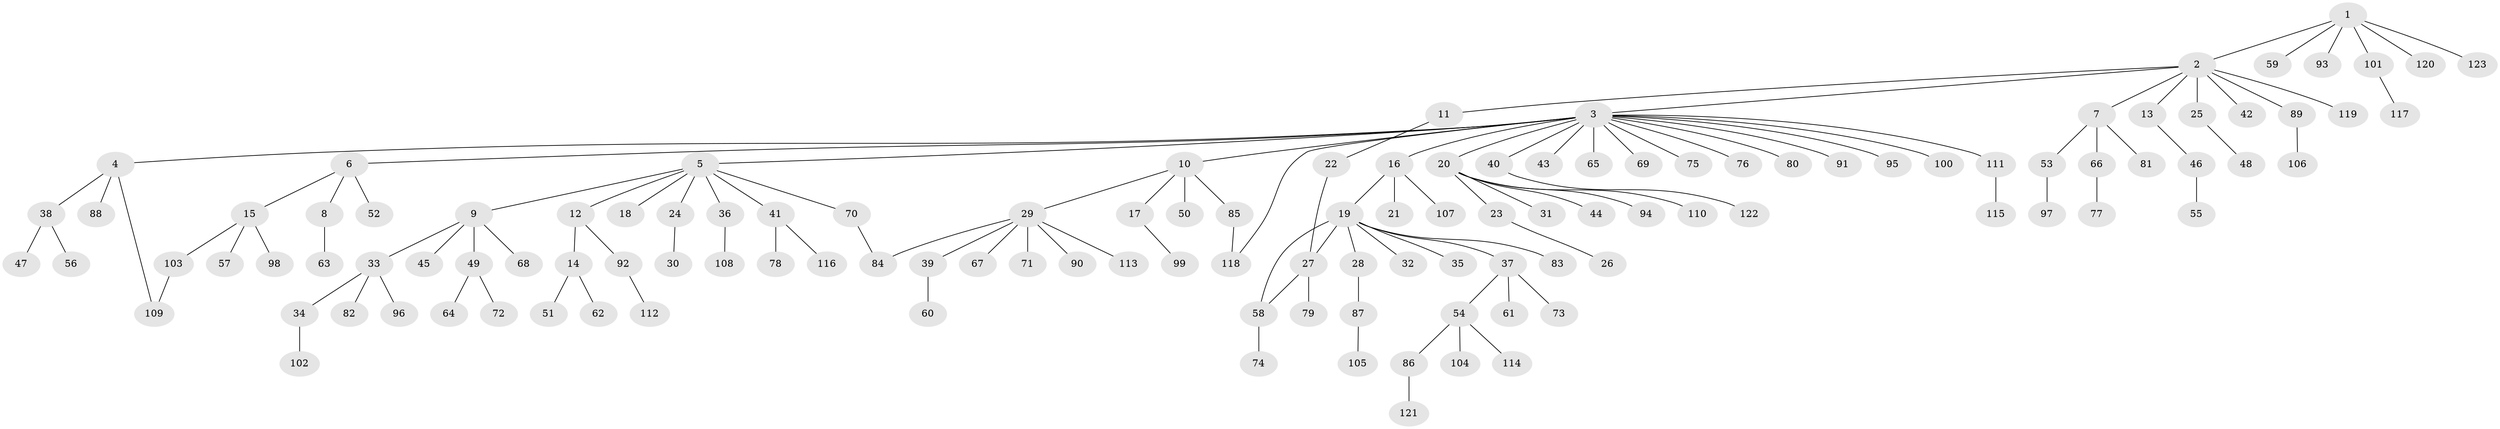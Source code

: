 // coarse degree distribution, {5: 0.03333333333333333, 9: 0.011111111111111112, 21: 0.011111111111111112, 3: 0.06666666666666667, 8: 0.011111111111111112, 4: 0.03333333333333333, 2: 0.13333333333333333, 6: 0.022222222222222223, 1: 0.6666666666666666, 7: 0.011111111111111112}
// Generated by graph-tools (version 1.1) at 2025/41/03/06/25 10:41:46]
// undirected, 123 vertices, 127 edges
graph export_dot {
graph [start="1"]
  node [color=gray90,style=filled];
  1;
  2;
  3;
  4;
  5;
  6;
  7;
  8;
  9;
  10;
  11;
  12;
  13;
  14;
  15;
  16;
  17;
  18;
  19;
  20;
  21;
  22;
  23;
  24;
  25;
  26;
  27;
  28;
  29;
  30;
  31;
  32;
  33;
  34;
  35;
  36;
  37;
  38;
  39;
  40;
  41;
  42;
  43;
  44;
  45;
  46;
  47;
  48;
  49;
  50;
  51;
  52;
  53;
  54;
  55;
  56;
  57;
  58;
  59;
  60;
  61;
  62;
  63;
  64;
  65;
  66;
  67;
  68;
  69;
  70;
  71;
  72;
  73;
  74;
  75;
  76;
  77;
  78;
  79;
  80;
  81;
  82;
  83;
  84;
  85;
  86;
  87;
  88;
  89;
  90;
  91;
  92;
  93;
  94;
  95;
  96;
  97;
  98;
  99;
  100;
  101;
  102;
  103;
  104;
  105;
  106;
  107;
  108;
  109;
  110;
  111;
  112;
  113;
  114;
  115;
  116;
  117;
  118;
  119;
  120;
  121;
  122;
  123;
  1 -- 2;
  1 -- 59;
  1 -- 93;
  1 -- 101;
  1 -- 120;
  1 -- 123;
  2 -- 3;
  2 -- 7;
  2 -- 11;
  2 -- 13;
  2 -- 25;
  2 -- 42;
  2 -- 89;
  2 -- 119;
  3 -- 4;
  3 -- 5;
  3 -- 6;
  3 -- 10;
  3 -- 16;
  3 -- 20;
  3 -- 40;
  3 -- 43;
  3 -- 65;
  3 -- 69;
  3 -- 75;
  3 -- 76;
  3 -- 80;
  3 -- 91;
  3 -- 95;
  3 -- 100;
  3 -- 111;
  3 -- 118;
  4 -- 38;
  4 -- 88;
  4 -- 109;
  5 -- 9;
  5 -- 12;
  5 -- 18;
  5 -- 24;
  5 -- 36;
  5 -- 41;
  5 -- 70;
  6 -- 8;
  6 -- 15;
  6 -- 52;
  7 -- 53;
  7 -- 66;
  7 -- 81;
  8 -- 63;
  9 -- 33;
  9 -- 45;
  9 -- 49;
  9 -- 68;
  10 -- 17;
  10 -- 29;
  10 -- 50;
  10 -- 85;
  11 -- 22;
  12 -- 14;
  12 -- 92;
  13 -- 46;
  14 -- 51;
  14 -- 62;
  15 -- 57;
  15 -- 98;
  15 -- 103;
  16 -- 19;
  16 -- 21;
  16 -- 107;
  17 -- 99;
  19 -- 27;
  19 -- 28;
  19 -- 32;
  19 -- 35;
  19 -- 37;
  19 -- 58;
  19 -- 83;
  20 -- 23;
  20 -- 31;
  20 -- 44;
  20 -- 94;
  20 -- 110;
  22 -- 27;
  23 -- 26;
  24 -- 30;
  25 -- 48;
  27 -- 58;
  27 -- 79;
  28 -- 87;
  29 -- 39;
  29 -- 67;
  29 -- 71;
  29 -- 84;
  29 -- 90;
  29 -- 113;
  33 -- 34;
  33 -- 82;
  33 -- 96;
  34 -- 102;
  36 -- 108;
  37 -- 54;
  37 -- 61;
  37 -- 73;
  38 -- 47;
  38 -- 56;
  39 -- 60;
  40 -- 122;
  41 -- 78;
  41 -- 116;
  46 -- 55;
  49 -- 64;
  49 -- 72;
  53 -- 97;
  54 -- 86;
  54 -- 104;
  54 -- 114;
  58 -- 74;
  66 -- 77;
  70 -- 84;
  85 -- 118;
  86 -- 121;
  87 -- 105;
  89 -- 106;
  92 -- 112;
  101 -- 117;
  103 -- 109;
  111 -- 115;
}
